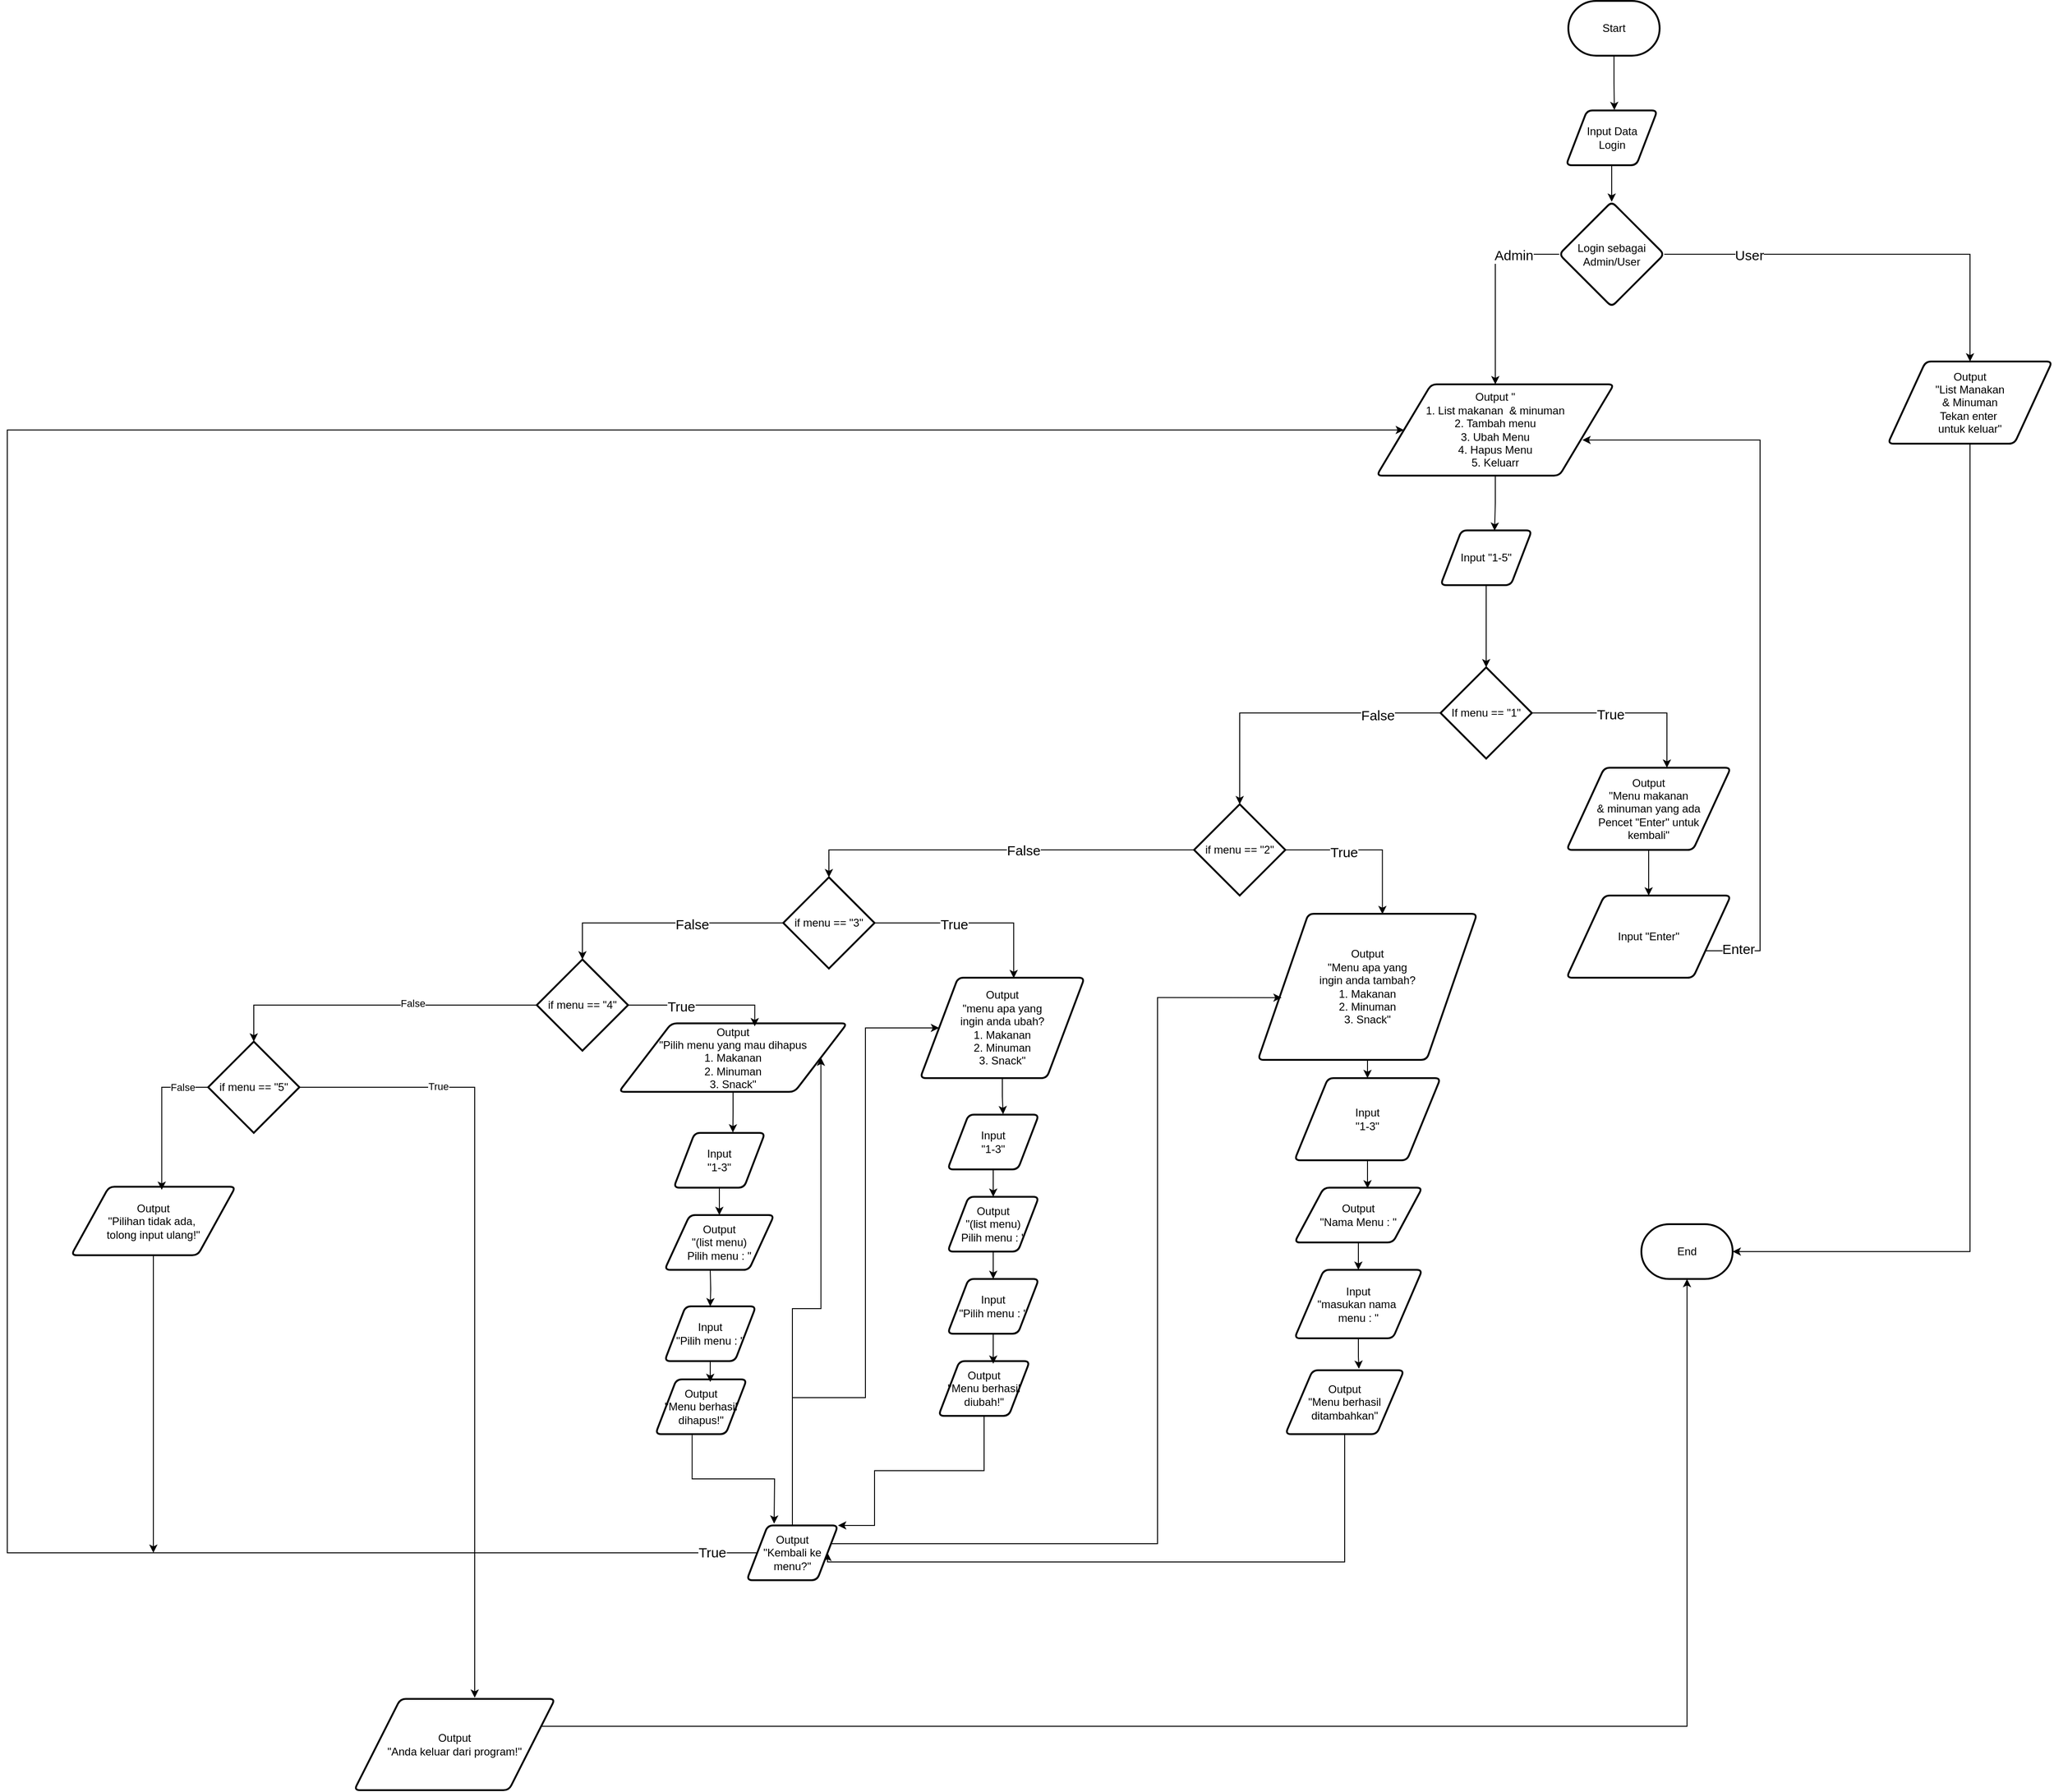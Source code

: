 <mxfile version="24.7.17">
  <diagram name="Page-1" id="opx6TLj2SUidxSMmH8AD">
    <mxGraphModel dx="1963" dy="144" grid="1" gridSize="10" guides="1" tooltips="1" connect="1" arrows="1" fold="1" page="1" pageScale="1" pageWidth="850" pageHeight="1100" math="0" shadow="0">
      <root>
        <mxCell id="0" />
        <mxCell id="1" parent="0" />
        <mxCell id="H3rIF-5K9ExsbZpxynXi-2" value="Start" style="strokeWidth=2;html=1;shape=mxgraph.flowchart.terminator;whiteSpace=wrap;" parent="1" vertex="1">
          <mxGeometry x="150" y="100" width="100" height="60" as="geometry" />
        </mxCell>
        <mxCell id="H3rIF-5K9ExsbZpxynXi-3" value="End" style="strokeWidth=2;html=1;shape=mxgraph.flowchart.terminator;whiteSpace=wrap;" parent="1" vertex="1">
          <mxGeometry x="230" y="1440" width="100" height="60" as="geometry" />
        </mxCell>
        <mxCell id="H3rIF-5K9ExsbZpxynXi-4" value="" style="edgeStyle=orthogonalEdgeStyle;rounded=0;orthogonalLoop=1;jettySize=auto;html=1;" parent="1" source="H3rIF-5K9ExsbZpxynXi-5" target="H3rIF-5K9ExsbZpxynXi-10" edge="1">
          <mxGeometry relative="1" as="geometry" />
        </mxCell>
        <mxCell id="H3rIF-5K9ExsbZpxynXi-6" style="edgeStyle=orthogonalEdgeStyle;rounded=0;orthogonalLoop=1;jettySize=auto;html=1;entryX=0.5;entryY=0;entryDx=0;entryDy=0;" parent="1" source="H3rIF-5K9ExsbZpxynXi-10" target="H3rIF-5K9ExsbZpxynXi-11" edge="1">
          <mxGeometry relative="1" as="geometry" />
        </mxCell>
        <mxCell id="H3rIF-5K9ExsbZpxynXi-7" value="User" style="edgeLabel;html=1;align=center;verticalAlign=middle;resizable=0;points=[];fontSize=15;" parent="H3rIF-5K9ExsbZpxynXi-6" vertex="1" connectable="0">
          <mxGeometry x="-0.737" y="-3" relative="1" as="geometry">
            <mxPoint x="33" y="-3" as="offset" />
          </mxGeometry>
        </mxCell>
        <mxCell id="H3rIF-5K9ExsbZpxynXi-8" style="edgeStyle=orthogonalEdgeStyle;rounded=0;orthogonalLoop=1;jettySize=auto;html=1;exitX=0;exitY=0.5;exitDx=0;exitDy=0;entryX=0.5;entryY=0;entryDx=0;entryDy=0;" parent="1" source="H3rIF-5K9ExsbZpxynXi-10" target="H3rIF-5K9ExsbZpxynXi-14" edge="1">
          <mxGeometry relative="1" as="geometry" />
        </mxCell>
        <mxCell id="H3rIF-5K9ExsbZpxynXi-9" value="Admin" style="edgeLabel;html=1;align=center;verticalAlign=middle;resizable=0;points=[];fontSize=15;" parent="H3rIF-5K9ExsbZpxynXi-8" vertex="1" connectable="0">
          <mxGeometry x="-0.279" y="-2" relative="1" as="geometry">
            <mxPoint x="22" y="-6" as="offset" />
          </mxGeometry>
        </mxCell>
        <mxCell id="H3rIF-5K9ExsbZpxynXi-10" value="Login sebagai&lt;div style=&quot;font-size: 12px;&quot;&gt;Admin/User&lt;/div&gt;" style="rhombus;whiteSpace=wrap;html=1;strokeWidth=2;rounded=1;arcSize=12;fontSize=12;" parent="1" vertex="1">
          <mxGeometry x="140" y="320" width="115" height="115" as="geometry" />
        </mxCell>
        <mxCell id="H3rIF-5K9ExsbZpxynXi-11" value="Output&lt;br&gt;&quot;List Manakan&lt;div&gt;&amp;amp; Minuman&lt;/div&gt;&lt;div&gt;Tekan enter&amp;nbsp;&lt;/div&gt;&lt;div&gt;untuk keluar&quot;&lt;/div&gt;" style="shape=parallelogram;html=1;strokeWidth=2;perimeter=parallelogramPerimeter;whiteSpace=wrap;rounded=1;arcSize=12;size=0.23;" parent="1" vertex="1">
          <mxGeometry x="500" y="495" width="180" height="90" as="geometry" />
        </mxCell>
        <mxCell id="H3rIF-5K9ExsbZpxynXi-12" style="edgeStyle=orthogonalEdgeStyle;rounded=0;orthogonalLoop=1;jettySize=auto;html=1;entryX=1;entryY=0.5;entryDx=0;entryDy=0;entryPerimeter=0;exitX=0.5;exitY=1;exitDx=0;exitDy=0;" parent="1" source="H3rIF-5K9ExsbZpxynXi-11" target="H3rIF-5K9ExsbZpxynXi-3" edge="1">
          <mxGeometry relative="1" as="geometry" />
        </mxCell>
        <mxCell id="H3rIF-5K9ExsbZpxynXi-13" style="edgeStyle=orthogonalEdgeStyle;rounded=0;orthogonalLoop=1;jettySize=auto;html=1;entryX=0.592;entryY=0.006;entryDx=0;entryDy=0;entryPerimeter=0;" parent="1" source="H3rIF-5K9ExsbZpxynXi-14" target="H3rIF-5K9ExsbZpxynXi-18" edge="1">
          <mxGeometry relative="1" as="geometry" />
        </mxCell>
        <mxCell id="H3rIF-5K9ExsbZpxynXi-14" value="Output &quot;&lt;div&gt;1. List makanan&amp;nbsp; &amp;amp; minuman&lt;/div&gt;&lt;div&gt;2. Tambah menu&lt;/div&gt;&lt;div&gt;3. Ubah Menu&lt;/div&gt;&lt;div&gt;4. Hapus Menu&lt;/div&gt;&lt;div&gt;5. Keluarr&lt;/div&gt;" style="shape=parallelogram;html=1;strokeWidth=2;perimeter=parallelogramPerimeter;whiteSpace=wrap;rounded=1;arcSize=12;size=0.23;align=center;" parent="1" vertex="1">
          <mxGeometry x="-60" y="520" width="260" height="100" as="geometry" />
        </mxCell>
        <mxCell id="H3rIF-5K9ExsbZpxynXi-15" style="edgeStyle=orthogonalEdgeStyle;rounded=0;orthogonalLoop=1;jettySize=auto;html=1;" parent="1" source="H3rIF-5K9ExsbZpxynXi-17" target="H3rIF-5K9ExsbZpxynXi-29" edge="1">
          <mxGeometry relative="1" as="geometry" />
        </mxCell>
        <mxCell id="H3rIF-5K9ExsbZpxynXi-16" value="False" style="edgeLabel;html=1;align=center;verticalAlign=middle;resizable=0;points=[];fontSize=15;" parent="H3rIF-5K9ExsbZpxynXi-15" vertex="1" connectable="0">
          <mxGeometry x="-0.558" y="2" relative="1" as="geometry">
            <mxPoint x="1" as="offset" />
          </mxGeometry>
        </mxCell>
        <mxCell id="H3rIF-5K9ExsbZpxynXi-17" value="If menu == &quot;1&quot;" style="strokeWidth=2;html=1;shape=mxgraph.flowchart.decision;whiteSpace=wrap;" parent="1" vertex="1">
          <mxGeometry x="10" y="830" width="100" height="100" as="geometry" />
        </mxCell>
        <mxCell id="H3rIF-5K9ExsbZpxynXi-18" value="Input &quot;1-5&quot;" style="shape=parallelogram;html=1;strokeWidth=2;perimeter=parallelogramPerimeter;whiteSpace=wrap;rounded=1;arcSize=12;size=0.23;" parent="1" vertex="1">
          <mxGeometry x="10" y="680" width="100" height="60" as="geometry" />
        </mxCell>
        <mxCell id="H3rIF-5K9ExsbZpxynXi-19" style="edgeStyle=orthogonalEdgeStyle;rounded=0;orthogonalLoop=1;jettySize=auto;html=1;entryX=0.5;entryY=0;entryDx=0;entryDy=0;entryPerimeter=0;" parent="1" source="H3rIF-5K9ExsbZpxynXi-18" target="H3rIF-5K9ExsbZpxynXi-17" edge="1">
          <mxGeometry relative="1" as="geometry" />
        </mxCell>
        <mxCell id="H3rIF-5K9ExsbZpxynXi-20" style="edgeStyle=orthogonalEdgeStyle;rounded=0;orthogonalLoop=1;jettySize=auto;html=1;exitX=1;exitY=0.75;exitDx=0;exitDy=0;entryX=0.867;entryY=0.614;entryDx=0;entryDy=0;entryPerimeter=0;" parent="1" source="H3rIF-5K9ExsbZpxynXi-26" target="H3rIF-5K9ExsbZpxynXi-14" edge="1">
          <mxGeometry relative="1" as="geometry">
            <Array as="points">
              <mxPoint x="360" y="1141" />
              <mxPoint x="360" y="581" />
              <mxPoint x="165" y="581" />
            </Array>
            <mxPoint x="160" y="580" as="targetPoint" />
          </mxGeometry>
        </mxCell>
        <mxCell id="H3rIF-5K9ExsbZpxynXi-21" value="Enter" style="edgeLabel;html=1;align=center;verticalAlign=middle;resizable=0;points=[];fontSize=15;" parent="H3rIF-5K9ExsbZpxynXi-20" vertex="1" connectable="0">
          <mxGeometry x="-0.913" y="3" relative="1" as="geometry">
            <mxPoint as="offset" />
          </mxGeometry>
        </mxCell>
        <mxCell id="H3rIF-5K9ExsbZpxynXi-22" style="edgeStyle=orthogonalEdgeStyle;rounded=0;orthogonalLoop=1;jettySize=auto;html=1;entryX=0.5;entryY=0;entryDx=0;entryDy=0;" parent="1" source="H3rIF-5K9ExsbZpxynXi-23" target="H3rIF-5K9ExsbZpxynXi-26" edge="1">
          <mxGeometry relative="1" as="geometry" />
        </mxCell>
        <mxCell id="H3rIF-5K9ExsbZpxynXi-23" value="Output&lt;br&gt;&quot;Menu makanan&lt;div&gt;&amp;amp; minuman yang ada&lt;br&gt;Pencet &quot;Enter&quot; untuk&lt;/div&gt;&lt;div&gt;&lt;span style=&quot;background-color: initial;&quot;&gt;kembali&quot;&lt;/span&gt;&lt;/div&gt;" style="shape=parallelogram;html=1;strokeWidth=2;perimeter=parallelogramPerimeter;whiteSpace=wrap;rounded=1;arcSize=12;size=0.23;" parent="1" vertex="1">
          <mxGeometry x="148" y="940" width="180" height="90" as="geometry" />
        </mxCell>
        <mxCell id="H3rIF-5K9ExsbZpxynXi-24" style="edgeStyle=orthogonalEdgeStyle;rounded=0;orthogonalLoop=1;jettySize=auto;html=1;entryX=0.611;entryY=0;entryDx=0;entryDy=0;entryPerimeter=0;" parent="1" source="H3rIF-5K9ExsbZpxynXi-17" target="H3rIF-5K9ExsbZpxynXi-23" edge="1">
          <mxGeometry relative="1" as="geometry" />
        </mxCell>
        <mxCell id="H3rIF-5K9ExsbZpxynXi-25" value="True" style="edgeLabel;html=1;align=center;verticalAlign=middle;resizable=0;points=[];fontSize=15;" parent="H3rIF-5K9ExsbZpxynXi-24" vertex="1" connectable="0">
          <mxGeometry x="-0.172" y="-1" relative="1" as="geometry">
            <mxPoint as="offset" />
          </mxGeometry>
        </mxCell>
        <mxCell id="H3rIF-5K9ExsbZpxynXi-26" value="Input &quot;Enter&quot;" style="shape=parallelogram;html=1;strokeWidth=2;perimeter=parallelogramPerimeter;whiteSpace=wrap;rounded=1;arcSize=12;size=0.23;" parent="1" vertex="1">
          <mxGeometry x="148" y="1080" width="180" height="90" as="geometry" />
        </mxCell>
        <mxCell id="H3rIF-5K9ExsbZpxynXi-27" style="edgeStyle=orthogonalEdgeStyle;rounded=0;orthogonalLoop=1;jettySize=auto;html=1;entryX=0.5;entryY=0;entryDx=0;entryDy=0;entryPerimeter=0;" parent="1" source="H3rIF-5K9ExsbZpxynXi-29" target="H3rIF-5K9ExsbZpxynXi-41" edge="1">
          <mxGeometry relative="1" as="geometry">
            <mxPoint x="-660" y="1070" as="targetPoint" />
          </mxGeometry>
        </mxCell>
        <mxCell id="H3rIF-5K9ExsbZpxynXi-28" value="False" style="edgeLabel;html=1;align=center;verticalAlign=middle;resizable=0;points=[];fontSize=15;" parent="H3rIF-5K9ExsbZpxynXi-27" vertex="1" connectable="0">
          <mxGeometry x="-0.345" y="-1" relative="1" as="geometry">
            <mxPoint x="-46" y="1" as="offset" />
          </mxGeometry>
        </mxCell>
        <mxCell id="H3rIF-5K9ExsbZpxynXi-29" value="if menu == &quot;2&quot;" style="strokeWidth=2;html=1;shape=mxgraph.flowchart.decision;whiteSpace=wrap;" parent="1" vertex="1">
          <mxGeometry x="-260" y="980" width="100" height="100" as="geometry" />
        </mxCell>
        <mxCell id="H3rIF-5K9ExsbZpxynXi-30" style="edgeStyle=orthogonalEdgeStyle;rounded=0;orthogonalLoop=1;jettySize=auto;html=1;entryX=0.5;entryY=0;entryDx=0;entryDy=0;" parent="1" source="H3rIF-5K9ExsbZpxynXi-31" target="H3rIF-5K9ExsbZpxynXi-34" edge="1">
          <mxGeometry relative="1" as="geometry" />
        </mxCell>
        <mxCell id="H3rIF-5K9ExsbZpxynXi-31" value="Output&lt;br&gt;&quot;Menu apa yang&lt;div&gt;ingin anda tambah?&lt;/div&gt;&lt;div&gt;1. Makanan&lt;/div&gt;&lt;div&gt;2. Minuman&lt;/div&gt;&lt;div&gt;3. Snack&quot;&lt;/div&gt;" style="shape=parallelogram;html=1;strokeWidth=2;perimeter=parallelogramPerimeter;whiteSpace=wrap;rounded=1;arcSize=12;size=0.23;" parent="1" vertex="1">
          <mxGeometry x="-190" y="1100" width="240" height="160" as="geometry" />
        </mxCell>
        <mxCell id="H3rIF-5K9ExsbZpxynXi-32" style="edgeStyle=orthogonalEdgeStyle;rounded=0;orthogonalLoop=1;jettySize=auto;html=1;entryX=0.568;entryY=0.002;entryDx=0;entryDy=0;entryPerimeter=0;exitX=1;exitY=0.5;exitDx=0;exitDy=0;exitPerimeter=0;" parent="1" source="H3rIF-5K9ExsbZpxynXi-29" target="H3rIF-5K9ExsbZpxynXi-31" edge="1">
          <mxGeometry relative="1" as="geometry" />
        </mxCell>
        <mxCell id="H3rIF-5K9ExsbZpxynXi-33" value="True" style="edgeLabel;html=1;align=center;verticalAlign=middle;resizable=0;points=[];fontSize=15;" parent="H3rIF-5K9ExsbZpxynXi-32" vertex="1" connectable="0">
          <mxGeometry x="-0.282" y="-2" relative="1" as="geometry">
            <mxPoint as="offset" />
          </mxGeometry>
        </mxCell>
        <mxCell id="H3rIF-5K9ExsbZpxynXi-34" value="Input&lt;div&gt;&quot;1-3&quot;&lt;/div&gt;" style="shape=parallelogram;html=1;strokeWidth=2;perimeter=parallelogramPerimeter;whiteSpace=wrap;rounded=1;arcSize=12;size=0.23;" parent="1" vertex="1">
          <mxGeometry x="-150" y="1280" width="160" height="90" as="geometry" />
        </mxCell>
        <mxCell id="H3rIF-5K9ExsbZpxynXi-35" style="edgeStyle=orthogonalEdgeStyle;rounded=0;orthogonalLoop=1;jettySize=auto;html=1;" parent="1" source="H3rIF-5K9ExsbZpxynXi-36" target="H3rIF-5K9ExsbZpxynXi-37" edge="1">
          <mxGeometry relative="1" as="geometry" />
        </mxCell>
        <mxCell id="H3rIF-5K9ExsbZpxynXi-36" value="Output&lt;div&gt;&quot;Nama Menu : &quot;&lt;/div&gt;" style="shape=parallelogram;html=1;strokeWidth=2;perimeter=parallelogramPerimeter;whiteSpace=wrap;rounded=1;arcSize=12;size=0.23;" parent="1" vertex="1">
          <mxGeometry x="-150" y="1400" width="140" height="60" as="geometry" />
        </mxCell>
        <mxCell id="H3rIF-5K9ExsbZpxynXi-37" value="Input&lt;div&gt;&quot;masukan nama&amp;nbsp;&lt;/div&gt;&lt;div&gt;menu : &quot;&lt;/div&gt;" style="shape=parallelogram;html=1;strokeWidth=2;perimeter=parallelogramPerimeter;whiteSpace=wrap;rounded=1;arcSize=12;size=0.23;" parent="1" vertex="1">
          <mxGeometry x="-150" y="1490" width="140" height="75" as="geometry" />
        </mxCell>
        <mxCell id="H3rIF-5K9ExsbZpxynXi-38" value="Output&lt;div&gt;&quot;menu apa yang&lt;/div&gt;&lt;div&gt;ingin anda ubah?&lt;/div&gt;&lt;div&gt;1. Makanan&lt;/div&gt;&lt;div&gt;2. Minuman&lt;/div&gt;&lt;div&gt;3. Snack&quot;&lt;/div&gt;" style="shape=parallelogram;html=1;strokeWidth=2;perimeter=parallelogramPerimeter;whiteSpace=wrap;rounded=1;arcSize=12;size=0.23;" parent="1" vertex="1">
          <mxGeometry x="-560" y="1170" width="180" height="110" as="geometry" />
        </mxCell>
        <mxCell id="H3rIF-5K9ExsbZpxynXi-39" style="edgeStyle=orthogonalEdgeStyle;rounded=0;orthogonalLoop=1;jettySize=auto;html=1;entryX=0.569;entryY=0.004;entryDx=0;entryDy=0;entryPerimeter=0;exitX=1;exitY=0.5;exitDx=0;exitDy=0;exitPerimeter=0;" parent="1" source="H3rIF-5K9ExsbZpxynXi-41" target="H3rIF-5K9ExsbZpxynXi-38" edge="1">
          <mxGeometry relative="1" as="geometry">
            <mxPoint x="-610" y="1110" as="sourcePoint" />
          </mxGeometry>
        </mxCell>
        <mxCell id="H3rIF-5K9ExsbZpxynXi-40" value="True" style="edgeLabel;html=1;align=center;verticalAlign=middle;resizable=0;points=[];fontSize=15;" parent="H3rIF-5K9ExsbZpxynXi-39" vertex="1" connectable="0">
          <mxGeometry x="-0.184" y="-1" relative="1" as="geometry">
            <mxPoint as="offset" />
          </mxGeometry>
        </mxCell>
        <mxCell id="H3rIF-5K9ExsbZpxynXi-41" value="if menu == &quot;3&quot;" style="strokeWidth=2;html=1;shape=mxgraph.flowchart.decision;whiteSpace=wrap;" parent="1" vertex="1">
          <mxGeometry x="-710" y="1060" width="100" height="100" as="geometry" />
        </mxCell>
        <mxCell id="H3rIF-5K9ExsbZpxynXi-42" style="edgeStyle=orthogonalEdgeStyle;rounded=0;orthogonalLoop=1;jettySize=auto;html=1;entryX=0.5;entryY=0;entryDx=0;entryDy=0;" parent="1" source="H3rIF-5K9ExsbZpxynXi-43" target="H3rIF-5K9ExsbZpxynXi-46" edge="1">
          <mxGeometry relative="1" as="geometry" />
        </mxCell>
        <mxCell id="H3rIF-5K9ExsbZpxynXi-43" value="Input&lt;div&gt;&quot;1-3&quot;&lt;/div&gt;" style="shape=parallelogram;html=1;strokeWidth=2;perimeter=parallelogramPerimeter;whiteSpace=wrap;rounded=1;arcSize=12;size=0.23;" parent="1" vertex="1">
          <mxGeometry x="-530" y="1320" width="100" height="60" as="geometry" />
        </mxCell>
        <mxCell id="H3rIF-5K9ExsbZpxynXi-44" style="edgeStyle=orthogonalEdgeStyle;rounded=0;orthogonalLoop=1;jettySize=auto;html=1;entryX=0.608;entryY=-0.007;entryDx=0;entryDy=0;entryPerimeter=0;" parent="1" source="H3rIF-5K9ExsbZpxynXi-38" target="H3rIF-5K9ExsbZpxynXi-43" edge="1">
          <mxGeometry relative="1" as="geometry" />
        </mxCell>
        <mxCell id="H3rIF-5K9ExsbZpxynXi-45" style="edgeStyle=orthogonalEdgeStyle;rounded=0;orthogonalLoop=1;jettySize=auto;html=1;entryX=0.5;entryY=0;entryDx=0;entryDy=0;" parent="1" source="H3rIF-5K9ExsbZpxynXi-46" target="H3rIF-5K9ExsbZpxynXi-47" edge="1">
          <mxGeometry relative="1" as="geometry" />
        </mxCell>
        <mxCell id="H3rIF-5K9ExsbZpxynXi-46" value="Output&lt;div&gt;&lt;div&gt;&quot;(list menu)&lt;/div&gt;&lt;div&gt;Pilih menu : &quot;&lt;/div&gt;&lt;/div&gt;" style="shape=parallelogram;html=1;strokeWidth=2;perimeter=parallelogramPerimeter;whiteSpace=wrap;rounded=1;arcSize=12;size=0.23;" parent="1" vertex="1">
          <mxGeometry x="-530" y="1410" width="100" height="60" as="geometry" />
        </mxCell>
        <mxCell id="H3rIF-5K9ExsbZpxynXi-47" value="Input&lt;div&gt;&quot;Pilih menu : &quot;&lt;/div&gt;" style="shape=parallelogram;html=1;strokeWidth=2;perimeter=parallelogramPerimeter;whiteSpace=wrap;rounded=1;arcSize=12;size=0.23;" parent="1" vertex="1">
          <mxGeometry x="-530" y="1500" width="100" height="60" as="geometry" />
        </mxCell>
        <mxCell id="H3rIF-5K9ExsbZpxynXi-48" style="edgeStyle=orthogonalEdgeStyle;rounded=0;orthogonalLoop=1;jettySize=auto;html=1;entryX=1;entryY=0;entryDx=0;entryDy=0;" parent="1" source="H3rIF-5K9ExsbZpxynXi-49" target="H3rIF-5K9ExsbZpxynXi-81" edge="1">
          <mxGeometry relative="1" as="geometry">
            <Array as="points">
              <mxPoint x="-490" y="1710" />
              <mxPoint x="-610" y="1710" />
            </Array>
          </mxGeometry>
        </mxCell>
        <mxCell id="H3rIF-5K9ExsbZpxynXi-49" value="Output&lt;div&gt;&quot;Menu berhasil&lt;/div&gt;&lt;div&gt;diubah!&quot;&lt;/div&gt;" style="shape=parallelogram;html=1;strokeWidth=2;perimeter=parallelogramPerimeter;whiteSpace=wrap;rounded=1;arcSize=12;size=0.23;" parent="1" vertex="1">
          <mxGeometry x="-540" y="1590" width="100" height="60" as="geometry" />
        </mxCell>
        <mxCell id="H3rIF-5K9ExsbZpxynXi-50" style="edgeStyle=orthogonalEdgeStyle;rounded=0;orthogonalLoop=1;jettySize=auto;html=1;entryX=0.6;entryY=0.047;entryDx=0;entryDy=0;entryPerimeter=0;" parent="1" source="H3rIF-5K9ExsbZpxynXi-47" target="H3rIF-5K9ExsbZpxynXi-49" edge="1">
          <mxGeometry relative="1" as="geometry" />
        </mxCell>
        <mxCell id="H3rIF-5K9ExsbZpxynXi-51" style="edgeStyle=orthogonalEdgeStyle;rounded=0;orthogonalLoop=1;jettySize=auto;html=1;entryX=1;entryY=0.5;entryDx=0;entryDy=0;" parent="1" source="H3rIF-5K9ExsbZpxynXi-52" target="H3rIF-5K9ExsbZpxynXi-81" edge="1">
          <mxGeometry relative="1" as="geometry">
            <Array as="points">
              <mxPoint x="-95" y="1810" />
            </Array>
          </mxGeometry>
        </mxCell>
        <mxCell id="H3rIF-5K9ExsbZpxynXi-52" value="Output&lt;div&gt;&quot;Menu berhasil ditambahkan&quot;&lt;/div&gt;" style="shape=parallelogram;html=1;strokeWidth=2;perimeter=parallelogramPerimeter;whiteSpace=wrap;rounded=1;arcSize=12;size=0.23;" parent="1" vertex="1">
          <mxGeometry x="-160" y="1600" width="130" height="70" as="geometry" />
        </mxCell>
        <mxCell id="H3rIF-5K9ExsbZpxynXi-53" style="edgeStyle=orthogonalEdgeStyle;rounded=0;orthogonalLoop=1;jettySize=auto;html=1;entryX=0.62;entryY=-0.023;entryDx=0;entryDy=0;entryPerimeter=0;" parent="1" source="H3rIF-5K9ExsbZpxynXi-37" target="H3rIF-5K9ExsbZpxynXi-52" edge="1">
          <mxGeometry relative="1" as="geometry" />
        </mxCell>
        <mxCell id="H3rIF-5K9ExsbZpxynXi-54" style="edgeStyle=orthogonalEdgeStyle;rounded=0;orthogonalLoop=1;jettySize=auto;html=1;entryX=0.572;entryY=0.013;entryDx=0;entryDy=0;entryPerimeter=0;" parent="1" source="H3rIF-5K9ExsbZpxynXi-34" target="H3rIF-5K9ExsbZpxynXi-36" edge="1">
          <mxGeometry relative="1" as="geometry" />
        </mxCell>
        <mxCell id="H3rIF-5K9ExsbZpxynXi-55" value="if menu == &quot;4&quot;" style="strokeWidth=2;html=1;shape=mxgraph.flowchart.decision;whiteSpace=wrap;" parent="1" vertex="1">
          <mxGeometry x="-980" y="1150" width="100" height="100" as="geometry" />
        </mxCell>
        <mxCell id="H3rIF-5K9ExsbZpxynXi-56" style="edgeStyle=orthogonalEdgeStyle;rounded=0;orthogonalLoop=1;jettySize=auto;html=1;entryX=0.5;entryY=0;entryDx=0;entryDy=0;entryPerimeter=0;" parent="1" source="H3rIF-5K9ExsbZpxynXi-41" target="H3rIF-5K9ExsbZpxynXi-55" edge="1">
          <mxGeometry relative="1" as="geometry" />
        </mxCell>
        <mxCell id="H3rIF-5K9ExsbZpxynXi-57" value="False" style="edgeLabel;html=1;align=center;verticalAlign=middle;resizable=0;points=[];fontSize=15;" parent="H3rIF-5K9ExsbZpxynXi-56" vertex="1" connectable="0">
          <mxGeometry x="-0.228" y="1" relative="1" as="geometry">
            <mxPoint as="offset" />
          </mxGeometry>
        </mxCell>
        <mxCell id="H3rIF-5K9ExsbZpxynXi-58" style="edgeStyle=orthogonalEdgeStyle;rounded=0;orthogonalLoop=1;jettySize=auto;html=1;entryX=0.648;entryY=-0.007;entryDx=0;entryDy=0;entryPerimeter=0;" parent="1" source="H3rIF-5K9ExsbZpxynXi-59" target="H3rIF-5K9ExsbZpxynXi-63" edge="1">
          <mxGeometry relative="1" as="geometry">
            <mxPoint x="-765" y="1340" as="targetPoint" />
          </mxGeometry>
        </mxCell>
        <mxCell id="H3rIF-5K9ExsbZpxynXi-59" value="Output&lt;div&gt;&quot;Pilih menu yang mau dihapus&lt;/div&gt;&lt;div&gt;&lt;span style=&quot;background-color: initial;&quot;&gt;1. Makanan&lt;/span&gt;&lt;/div&gt;&lt;div&gt;&lt;span style=&quot;background-color: initial;&quot;&gt;2. Minuman&lt;/span&gt;&lt;/div&gt;&lt;div&gt;&lt;span style=&quot;background-color: initial;&quot;&gt;3. Snack&quot;&lt;/span&gt;&lt;/div&gt;" style="shape=parallelogram;html=1;strokeWidth=2;perimeter=parallelogramPerimeter;whiteSpace=wrap;rounded=1;arcSize=12;size=0.23;" parent="1" vertex="1">
          <mxGeometry x="-890" y="1220" width="250" height="75" as="geometry" />
        </mxCell>
        <mxCell id="H3rIF-5K9ExsbZpxynXi-60" style="edgeStyle=orthogonalEdgeStyle;rounded=0;orthogonalLoop=1;jettySize=auto;html=1;entryX=0.595;entryY=0.043;entryDx=0;entryDy=0;entryPerimeter=0;exitX=1;exitY=0.5;exitDx=0;exitDy=0;exitPerimeter=0;" parent="1" source="H3rIF-5K9ExsbZpxynXi-55" target="H3rIF-5K9ExsbZpxynXi-59" edge="1">
          <mxGeometry relative="1" as="geometry" />
        </mxCell>
        <mxCell id="H3rIF-5K9ExsbZpxynXi-61" value="True" style="edgeLabel;html=1;align=center;verticalAlign=middle;resizable=0;points=[];fontSize=15;" parent="H3rIF-5K9ExsbZpxynXi-60" vertex="1" connectable="0">
          <mxGeometry x="-0.289" y="-1" relative="1" as="geometry">
            <mxPoint as="offset" />
          </mxGeometry>
        </mxCell>
        <mxCell id="H3rIF-5K9ExsbZpxynXi-62" style="edgeStyle=orthogonalEdgeStyle;rounded=0;orthogonalLoop=1;jettySize=auto;html=1;entryX=0.5;entryY=0;entryDx=0;entryDy=0;" parent="1" source="H3rIF-5K9ExsbZpxynXi-63" target="H3rIF-5K9ExsbZpxynXi-64" edge="1">
          <mxGeometry relative="1" as="geometry" />
        </mxCell>
        <mxCell id="H3rIF-5K9ExsbZpxynXi-63" value="Input&lt;div&gt;&quot;1-3&quot;&lt;/div&gt;" style="shape=parallelogram;html=1;strokeWidth=2;perimeter=parallelogramPerimeter;whiteSpace=wrap;rounded=1;arcSize=12;size=0.23;" parent="1" vertex="1">
          <mxGeometry x="-830" y="1340" width="100" height="60" as="geometry" />
        </mxCell>
        <mxCell id="H3rIF-5K9ExsbZpxynXi-64" value="Output&lt;div&gt;&quot;(list menu)&lt;/div&gt;&lt;div&gt;Pilih menu : &quot;&lt;/div&gt;" style="shape=parallelogram;html=1;strokeWidth=2;perimeter=parallelogramPerimeter;whiteSpace=wrap;rounded=1;arcSize=12;size=0.23;" parent="1" vertex="1">
          <mxGeometry x="-840" y="1430" width="120" height="60" as="geometry" />
        </mxCell>
        <mxCell id="H3rIF-5K9ExsbZpxynXi-65" style="edgeStyle=orthogonalEdgeStyle;rounded=0;orthogonalLoop=1;jettySize=auto;html=1;entryX=0.5;entryY=0;entryDx=0;entryDy=0;" parent="1" target="H3rIF-5K9ExsbZpxynXi-66" edge="1">
          <mxGeometry relative="1" as="geometry">
            <mxPoint x="-790" y="1490" as="sourcePoint" />
          </mxGeometry>
        </mxCell>
        <mxCell id="H3rIF-5K9ExsbZpxynXi-66" value="Input&lt;div&gt;&quot;Pilih menu : &quot;&lt;/div&gt;" style="shape=parallelogram;html=1;strokeWidth=2;perimeter=parallelogramPerimeter;whiteSpace=wrap;rounded=1;arcSize=12;size=0.23;" parent="1" vertex="1">
          <mxGeometry x="-840" y="1530" width="100" height="60" as="geometry" />
        </mxCell>
        <mxCell id="H3rIF-5K9ExsbZpxynXi-67" value="Output&lt;div&gt;&quot;Menu berhasil&lt;/div&gt;&lt;div&gt;dihapus!&quot;&lt;/div&gt;" style="shape=parallelogram;html=1;strokeWidth=2;perimeter=parallelogramPerimeter;whiteSpace=wrap;rounded=1;arcSize=12;size=0.23;" parent="1" vertex="1">
          <mxGeometry x="-850" y="1610" width="100" height="60" as="geometry" />
        </mxCell>
        <mxCell id="H3rIF-5K9ExsbZpxynXi-68" style="edgeStyle=orthogonalEdgeStyle;rounded=0;orthogonalLoop=1;jettySize=auto;html=1;entryX=0.6;entryY=0.047;entryDx=0;entryDy=0;entryPerimeter=0;" parent="1" source="H3rIF-5K9ExsbZpxynXi-66" target="H3rIF-5K9ExsbZpxynXi-67" edge="1">
          <mxGeometry relative="1" as="geometry" />
        </mxCell>
        <mxCell id="H3rIF-5K9ExsbZpxynXi-69" value="if menu == &quot;5&quot;" style="strokeWidth=2;html=1;shape=mxgraph.flowchart.decision;whiteSpace=wrap;" parent="1" vertex="1">
          <mxGeometry x="-1340" y="1240" width="100" height="100" as="geometry" />
        </mxCell>
        <mxCell id="H3rIF-5K9ExsbZpxynXi-70" style="edgeStyle=orthogonalEdgeStyle;rounded=0;orthogonalLoop=1;jettySize=auto;html=1;entryX=0.5;entryY=0;entryDx=0;entryDy=0;entryPerimeter=0;" parent="1" source="H3rIF-5K9ExsbZpxynXi-55" target="H3rIF-5K9ExsbZpxynXi-69" edge="1">
          <mxGeometry relative="1" as="geometry" />
        </mxCell>
        <mxCell id="H3rIF-5K9ExsbZpxynXi-71" value="False" style="edgeLabel;html=1;align=center;verticalAlign=middle;resizable=0;points=[];" parent="H3rIF-5K9ExsbZpxynXi-70" vertex="1" connectable="0">
          <mxGeometry x="-0.221" y="-2" relative="1" as="geometry">
            <mxPoint as="offset" />
          </mxGeometry>
        </mxCell>
        <mxCell id="H3rIF-5K9ExsbZpxynXi-72" style="edgeStyle=orthogonalEdgeStyle;rounded=0;orthogonalLoop=1;jettySize=auto;html=1;entryX=0.5;entryY=1;entryDx=0;entryDy=0;entryPerimeter=0;" parent="1" source="H3rIF-5K9ExsbZpxynXi-73" target="H3rIF-5K9ExsbZpxynXi-3" edge="1">
          <mxGeometry relative="1" as="geometry">
            <mxPoint x="-1060" y="1650" as="targetPoint" />
            <Array as="points">
              <mxPoint x="280" y="1990" />
            </Array>
          </mxGeometry>
        </mxCell>
        <mxCell id="H3rIF-5K9ExsbZpxynXi-73" value="Output&lt;div&gt;&quot;Anda keluar dari program!&quot;&lt;/div&gt;" style="shape=parallelogram;html=1;strokeWidth=2;perimeter=parallelogramPerimeter;whiteSpace=wrap;rounded=1;arcSize=12;size=0.23;" parent="1" vertex="1">
          <mxGeometry x="-1180" y="1960" width="220" height="100" as="geometry" />
        </mxCell>
        <mxCell id="H3rIF-5K9ExsbZpxynXi-74" style="edgeStyle=orthogonalEdgeStyle;rounded=0;orthogonalLoop=1;jettySize=auto;html=1;entryX=0.6;entryY=-0.013;entryDx=0;entryDy=0;entryPerimeter=0;" parent="1" source="H3rIF-5K9ExsbZpxynXi-69" target="H3rIF-5K9ExsbZpxynXi-73" edge="1">
          <mxGeometry relative="1" as="geometry" />
        </mxCell>
        <mxCell id="H3rIF-5K9ExsbZpxynXi-75" value="True" style="edgeLabel;html=1;align=center;verticalAlign=middle;resizable=0;points=[];" parent="H3rIF-5K9ExsbZpxynXi-74" vertex="1" connectable="0">
          <mxGeometry x="-0.647" y="1" relative="1" as="geometry">
            <mxPoint as="offset" />
          </mxGeometry>
        </mxCell>
        <mxCell id="H3rIF-5K9ExsbZpxynXi-84" style="edgeStyle=orthogonalEdgeStyle;rounded=0;orthogonalLoop=1;jettySize=auto;html=1;" parent="1" source="H3rIF-5K9ExsbZpxynXi-77" edge="1">
          <mxGeometry relative="1" as="geometry">
            <mxPoint x="-1400" y="1800" as="targetPoint" />
          </mxGeometry>
        </mxCell>
        <mxCell id="H3rIF-5K9ExsbZpxynXi-77" value="Output&lt;br&gt;&quot;Pilihan tidak ada,&amp;nbsp;&lt;div&gt;tolong input ulang!&quot;&lt;/div&gt;" style="shape=parallelogram;html=1;strokeWidth=2;perimeter=parallelogramPerimeter;whiteSpace=wrap;rounded=1;arcSize=12;size=0.23;" parent="1" vertex="1">
          <mxGeometry x="-1490" y="1399" width="180" height="75" as="geometry" />
        </mxCell>
        <mxCell id="H3rIF-5K9ExsbZpxynXi-78" style="edgeStyle=orthogonalEdgeStyle;rounded=0;orthogonalLoop=1;jettySize=auto;html=1;entryX=0.551;entryY=0.045;entryDx=0;entryDy=0;entryPerimeter=0;exitX=0;exitY=0.5;exitDx=0;exitDy=0;exitPerimeter=0;" parent="1" source="H3rIF-5K9ExsbZpxynXi-69" target="H3rIF-5K9ExsbZpxynXi-77" edge="1">
          <mxGeometry relative="1" as="geometry" />
        </mxCell>
        <mxCell id="H3rIF-5K9ExsbZpxynXi-79" value="False" style="edgeLabel;html=1;align=center;verticalAlign=middle;resizable=0;points=[];" parent="H3rIF-5K9ExsbZpxynXi-78" vertex="1" connectable="0">
          <mxGeometry x="-0.652" relative="1" as="geometry">
            <mxPoint as="offset" />
          </mxGeometry>
        </mxCell>
        <mxCell id="H3rIF-5K9ExsbZpxynXi-80" style="edgeStyle=orthogonalEdgeStyle;rounded=0;orthogonalLoop=1;jettySize=auto;html=1;entryX=0;entryY=0.5;entryDx=0;entryDy=0;" parent="1" source="H3rIF-5K9ExsbZpxynXi-81" target="H3rIF-5K9ExsbZpxynXi-14" edge="1">
          <mxGeometry relative="1" as="geometry">
            <mxPoint x="-175.059" y="560" as="targetPoint" />
            <Array as="points">
              <mxPoint x="-1560" y="1800" />
              <mxPoint x="-1560" y="570" />
            </Array>
          </mxGeometry>
        </mxCell>
        <mxCell id="H3rIF-5K9ExsbZpxynXi-83" value="True" style="edgeLabel;html=1;align=center;verticalAlign=middle;resizable=0;points=[];fontSize=15;" parent="H3rIF-5K9ExsbZpxynXi-80" vertex="1" connectable="0">
          <mxGeometry x="-0.972" y="-1" relative="1" as="geometry">
            <mxPoint as="offset" />
          </mxGeometry>
        </mxCell>
        <mxCell id="H3rIF-5K9ExsbZpxynXi-85" style="edgeStyle=orthogonalEdgeStyle;rounded=0;orthogonalLoop=1;jettySize=auto;html=1;entryX=1;entryY=0.5;entryDx=0;entryDy=0;" parent="1" source="H3rIF-5K9ExsbZpxynXi-81" target="H3rIF-5K9ExsbZpxynXi-59" edge="1">
          <mxGeometry relative="1" as="geometry">
            <mxPoint x="-640" y="1310" as="targetPoint" />
          </mxGeometry>
        </mxCell>
        <mxCell id="H3rIF-5K9ExsbZpxynXi-86" style="edgeStyle=orthogonalEdgeStyle;rounded=0;orthogonalLoop=1;jettySize=auto;html=1;entryX=0;entryY=0.5;entryDx=0;entryDy=0;" parent="1" source="H3rIF-5K9ExsbZpxynXi-81" target="H3rIF-5K9ExsbZpxynXi-38" edge="1">
          <mxGeometry relative="1" as="geometry">
            <Array as="points">
              <mxPoint x="-700" y="1630" />
              <mxPoint x="-620" y="1630" />
              <mxPoint x="-620" y="1225" />
            </Array>
          </mxGeometry>
        </mxCell>
        <mxCell id="H3rIF-5K9ExsbZpxynXi-87" style="edgeStyle=orthogonalEdgeStyle;rounded=0;orthogonalLoop=1;jettySize=auto;html=1;entryX=0.108;entryY=0.574;entryDx=0;entryDy=0;entryPerimeter=0;" parent="1" source="H3rIF-5K9ExsbZpxynXi-81" target="H3rIF-5K9ExsbZpxynXi-31" edge="1">
          <mxGeometry relative="1" as="geometry">
            <mxPoint x="-250" y="1220" as="targetPoint" />
            <Array as="points">
              <mxPoint x="-300" y="1790" />
              <mxPoint x="-300" y="1192" />
            </Array>
          </mxGeometry>
        </mxCell>
        <mxCell id="H3rIF-5K9ExsbZpxynXi-81" value="Output&lt;br&gt;&quot;Kembali ke menu?&quot;" style="shape=parallelogram;html=1;strokeWidth=2;perimeter=parallelogramPerimeter;whiteSpace=wrap;rounded=1;arcSize=12;size=0.23;" parent="1" vertex="1">
          <mxGeometry x="-750" y="1770" width="100" height="60" as="geometry" />
        </mxCell>
        <mxCell id="H3rIF-5K9ExsbZpxynXi-82" style="edgeStyle=orthogonalEdgeStyle;rounded=0;orthogonalLoop=1;jettySize=auto;html=1;exitX=0.402;exitY=1.015;exitDx=0;exitDy=0;exitPerimeter=0;" parent="1" source="H3rIF-5K9ExsbZpxynXi-67" edge="1">
          <mxGeometry relative="1" as="geometry">
            <mxPoint x="-720" y="1768" as="targetPoint" />
          </mxGeometry>
        </mxCell>
        <mxCell id="H3rIF-5K9ExsbZpxynXi-5" value="Input Data&lt;div&gt;Login&lt;/div&gt;" style="shape=parallelogram;html=1;strokeWidth=2;perimeter=parallelogramPerimeter;whiteSpace=wrap;rounded=1;arcSize=12;size=0.23;" parent="1" vertex="1">
          <mxGeometry x="147.5" y="220" width="100" height="60" as="geometry" />
        </mxCell>
        <mxCell id="E3q_81ipgDv6jd2JCIvF-3" style="edgeStyle=orthogonalEdgeStyle;rounded=0;orthogonalLoop=1;jettySize=auto;html=1;entryX=0.529;entryY=-0.008;entryDx=0;entryDy=0;entryPerimeter=0;" edge="1" parent="1" source="H3rIF-5K9ExsbZpxynXi-2" target="H3rIF-5K9ExsbZpxynXi-5">
          <mxGeometry relative="1" as="geometry" />
        </mxCell>
      </root>
    </mxGraphModel>
  </diagram>
</mxfile>
